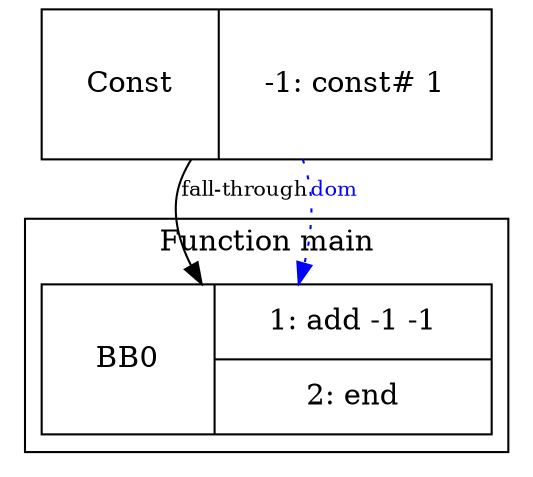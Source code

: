 digraph ir {
subgraph cluster_main {
	node [shape=record];
	label="Function main";
	rankdir=TB;
	ranksep=1.0;
	nodesep=0.5;

	BB0_main [width=3.0, height=1.0, label="BB0 | {1: add -1 -1 | 2: end}"];
}
subgraph const_block {
	const_block [shape=record, width=3.0, height=1.0, label="Const | {-1: const# 1}"];
	const_block -> BB0_main [label="fall-through", fontsize=10];
	const_block -> BB0_main [label="dom", color=blue, style=dotted, fontsize=10, fontcolor=blue];
}
}
